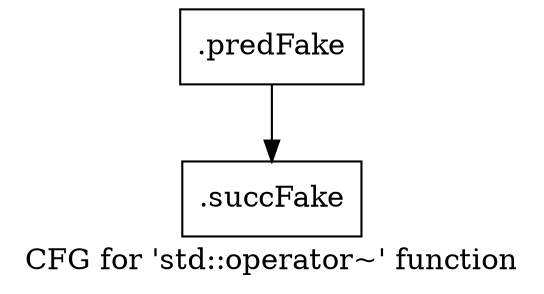 digraph "CFG for 'std::operator~' function" {
	label="CFG for 'std::operator~' function";

	Node0x4e95280 [shape=record,filename="",linenumber="",label="{.predFake}"];
	Node0x4e95280 -> Node0x4edfae0[ callList="" memoryops="" filename="/home/lorenzo/Programs/Vitis_HLS/2021.2/tps/lnx64/gcc-6.2.0/lib/gcc/x86_64-pc-linux-gnu/6.2.0/../../../../include/c++/6.2.0/bits/ios_base.h" execusionnum="0"];
	Node0x4edfae0 [shape=record,filename="/home/lorenzo/Programs/Vitis_HLS/2021.2/tps/lnx64/gcc-6.2.0/lib/gcc/x86_64-pc-linux-gnu/6.2.0/../../../../include/c++/6.2.0/bits/ios_base.h",linenumber="96",label="{.succFake}"];
}
